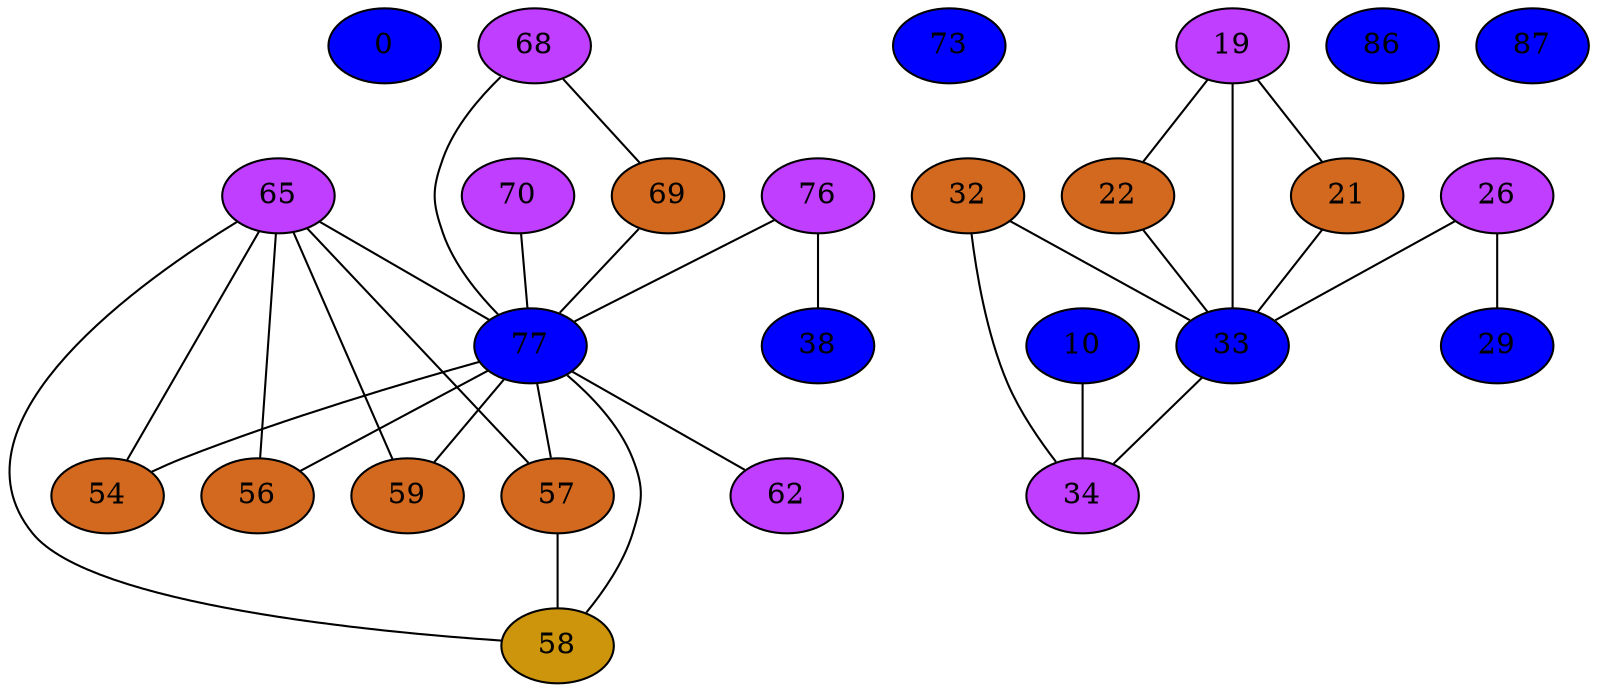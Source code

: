strict graph {
0[label="0" style=filled fillcolor="blue1"];
65[label="65" style=filled fillcolor="darkorchid1"];
65 -- 54
65 -- 56
65 -- 57
65 -- 58
65 -- 59
65 -- 77
68[label="68" style=filled fillcolor="darkorchid1"];
68 -- 69
68 -- 77
69[label="69" style=filled fillcolor="chocolate"];
69 -- 68
69 -- 77
70[label="70" style=filled fillcolor="darkorchid1"];
70 -- 77
73[label="73" style=filled fillcolor="blue1"];
10[label="10" style=filled fillcolor="blue1"];
10 -- 34
76[label="76" style=filled fillcolor="darkorchid1"];
76 -- 38
76 -- 77
77[label="77" style=filled fillcolor="blue1"];
77 -- 65
77 -- 68
77 -- 69
77 -- 70
77 -- 54
77 -- 56
77 -- 57
77 -- 58
77 -- 59
77 -- 76
77 -- 62
19[label="19" style=filled fillcolor="darkorchid1"];
19 -- 33
19 -- 21
19 -- 22
21[label="21" style=filled fillcolor="chocolate"];
21 -- 33
21 -- 19
22[label="22" style=filled fillcolor="chocolate"];
22 -- 33
22 -- 19
86[label="86" style=filled fillcolor="blue1"];
87[label="87" style=filled fillcolor="blue1"];
26[label="26" style=filled fillcolor="darkorchid1"];
26 -- 33
26 -- 29
29[label="29" style=filled fillcolor="blue1"];
29 -- 26
32[label="32" style=filled fillcolor="chocolate"];
32 -- 33
32 -- 34
33[label="33" style=filled fillcolor="blue1"];
33 -- 32
33 -- 34
33 -- 19
33 -- 21
33 -- 22
33 -- 26
34[label="34" style=filled fillcolor="darkorchid1"];
34 -- 32
34 -- 33
34 -- 10
38[label="38" style=filled fillcolor="blue1"];
38 -- 76
54[label="54" style=filled fillcolor="chocolate"];
54 -- 65
54 -- 77
56[label="56" style=filled fillcolor="chocolate"];
56 -- 65
56 -- 77
57[label="57" style=filled fillcolor="chocolate"];
57 -- 65
57 -- 58
57 -- 77
58[label="58" style=filled fillcolor="darkgoldenrod3"];
58 -- 65
58 -- 57
58 -- 77
59[label="59" style=filled fillcolor="chocolate"];
59 -- 65
59 -- 77
62[label="62" style=filled fillcolor="darkorchid1"];
62 -- 77
}